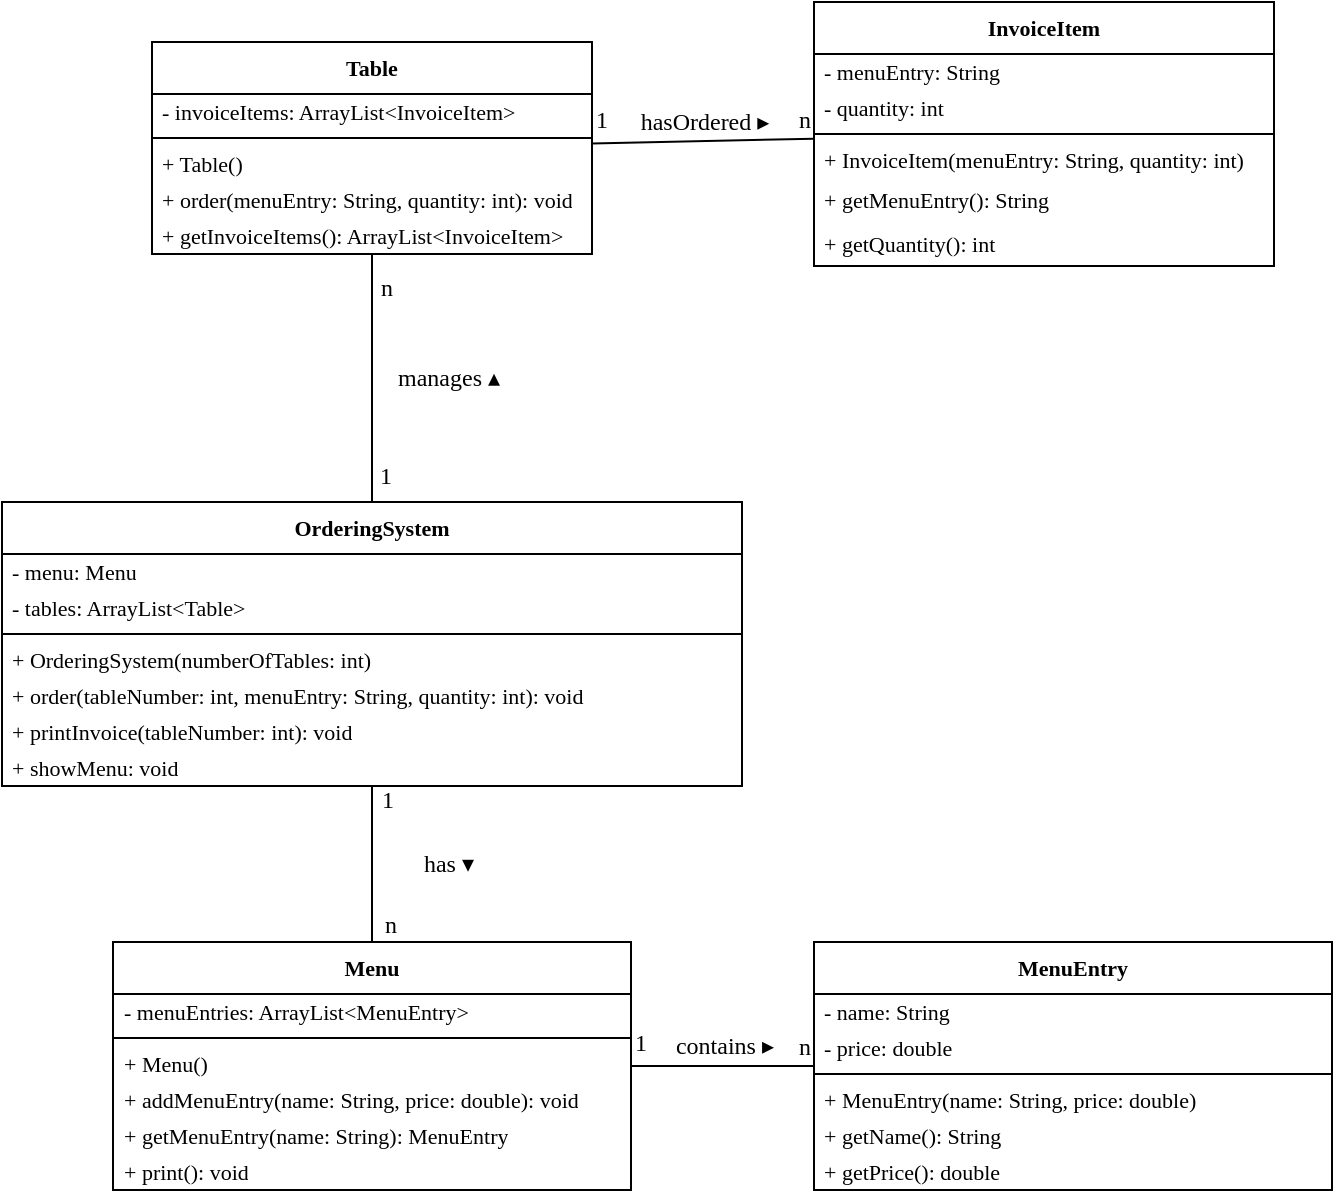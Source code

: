 <mxfile>
    <diagram id="Q8ZCVBfkGdzVq4fk389N" name="Page-1">
        <mxGraphModel dx="2107" dy="1814" grid="1" gridSize="10" guides="1" tooltips="1" connect="1" arrows="1" fold="1" page="1" pageScale="1" pageWidth="827" pageHeight="1169" math="1" shadow="0">
            <root>
                <mxCell id="0"/>
                <mxCell id="1" parent="0"/>
                <mxCell id="bW7pH12YYg1g4J87fSp4-93" value="Table" style="swimlane;fontStyle=1;align=center;verticalAlign=top;childLayout=stackLayout;horizontal=1;startSize=26;horizontalStack=0;resizeParent=1;resizeParentMax=0;resizeLast=0;collapsible=1;marginBottom=0;fontFamily=Alegreya Sans;fontSize=11;fontSource=https%3A%2F%2Ffonts.googleapis.com%2Fcss%3Ffamily%3DAlegreya%2BSans;" parent="1" vertex="1">
                    <mxGeometry x="229" y="50" width="220" height="106" as="geometry">
                        <mxRectangle x="850" y="510" width="80" height="30" as="alternateBounds"/>
                    </mxGeometry>
                </mxCell>
                <mxCell id="bW7pH12YYg1g4J87fSp4-94" value="- invoiceItems: ArrayList&amp;lt;InvoiceItem&amp;gt;" style="text;strokeColor=none;fillColor=none;align=left;verticalAlign=middle;spacingLeft=3;spacingRight=4;overflow=hidden;rotatable=0;points=[[0,0.5],[1,0.5]];portConstraint=eastwest;fontFamily=Alegreya;fontSize=11;fontStyle=0;html=1;imageWidth=24;imageHeight=24;comic=0;imageAspect=0;" parent="bW7pH12YYg1g4J87fSp4-93" vertex="1">
                    <mxGeometry y="26" width="220" height="18" as="geometry"/>
                </mxCell>
                <mxCell id="bW7pH12YYg1g4J87fSp4-96" value="" style="line;strokeWidth=1;fillColor=none;align=left;verticalAlign=middle;spacingTop=-1;spacingLeft=3;spacingRight=3;rotatable=0;labelPosition=right;points=[];portConstraint=eastwest;strokeColor=inherit;fontFamily=Alegreya;fontSize=11;" parent="bW7pH12YYg1g4J87fSp4-93" vertex="1">
                    <mxGeometry y="44" width="220" height="8" as="geometry"/>
                </mxCell>
                <mxCell id="bW7pH12YYg1g4J87fSp4-97" value="+ Table()" style="text;strokeColor=none;fillColor=none;align=left;verticalAlign=middle;spacingLeft=3;spacingRight=4;overflow=hidden;rotatable=0;points=[[0,0.5],[1,0.5]];portConstraint=eastwest;fontFamily=Alegreya;fontSize=11;fontStyle=0;html=1;imageWidth=24;imageHeight=24;comic=0;imageAspect=0;" parent="bW7pH12YYg1g4J87fSp4-93" vertex="1">
                    <mxGeometry y="52" width="220" height="18" as="geometry"/>
                </mxCell>
                <mxCell id="bW7pH12YYg1g4J87fSp4-98" value="+ order(menuEntry: String, quantity: int): void" style="text;strokeColor=none;fillColor=none;align=left;verticalAlign=middle;spacingLeft=3;spacingRight=4;overflow=hidden;rotatable=0;points=[[0,0.5],[1,0.5]];portConstraint=eastwest;fontFamily=Alegreya;fontSize=11;fontStyle=0;html=1;imageWidth=24;imageHeight=24;comic=0;imageAspect=0;" parent="bW7pH12YYg1g4J87fSp4-93" vertex="1">
                    <mxGeometry y="70" width="220" height="18" as="geometry"/>
                </mxCell>
                <mxCell id="bW7pH12YYg1g4J87fSp4-99" value="+ getInvoiceItems(): ArrayList&amp;lt;InvoiceItem&amp;gt;" style="text;strokeColor=none;fillColor=none;align=left;verticalAlign=middle;spacingLeft=3;spacingRight=4;overflow=hidden;rotatable=0;points=[[0,0.5],[1,0.5]];portConstraint=eastwest;fontFamily=Alegreya;fontSize=11;fontStyle=0;html=1;imageWidth=24;imageHeight=24;comic=0;imageAspect=0;" parent="bW7pH12YYg1g4J87fSp4-93" vertex="1">
                    <mxGeometry y="88" width="220" height="18" as="geometry"/>
                </mxCell>
                <mxCell id="bW7pH12YYg1g4J87fSp4-100" value="InvoiceItem" style="swimlane;fontStyle=1;align=center;verticalAlign=top;childLayout=stackLayout;horizontal=1;startSize=26;horizontalStack=0;resizeParent=1;resizeParentMax=0;resizeLast=0;collapsible=1;marginBottom=0;fontFamily=Alegreya Sans;fontSize=11;fontSource=https%3A%2F%2Ffonts.googleapis.com%2Fcss%3Ffamily%3DAlegreya%2BSans;" parent="1" vertex="1">
                    <mxGeometry x="560" y="30" width="230" height="132" as="geometry">
                        <mxRectangle x="850" y="510" width="80" height="30" as="alternateBounds"/>
                    </mxGeometry>
                </mxCell>
                <mxCell id="bW7pH12YYg1g4J87fSp4-101" value="- menuEntry: String" style="text;strokeColor=none;fillColor=none;align=left;verticalAlign=middle;spacingLeft=3;spacingRight=4;overflow=hidden;rotatable=0;points=[[0,0.5],[1,0.5]];portConstraint=eastwest;fontFamily=Alegreya;fontSize=11;fontStyle=0;html=1;imageWidth=24;imageHeight=24;comic=0;imageAspect=0;" parent="bW7pH12YYg1g4J87fSp4-100" vertex="1">
                    <mxGeometry y="26" width="230" height="18" as="geometry"/>
                </mxCell>
                <mxCell id="bW7pH12YYg1g4J87fSp4-102" value="- quantity: int" style="text;strokeColor=none;fillColor=none;align=left;verticalAlign=middle;spacingLeft=3;spacingRight=4;overflow=hidden;rotatable=0;points=[[0,0.5],[1,0.5]];portConstraint=eastwest;fontFamily=Alegreya;fontSize=11;fontStyle=0;html=1;imageWidth=24;imageHeight=24;comic=0;imageAspect=0;" parent="bW7pH12YYg1g4J87fSp4-100" vertex="1">
                    <mxGeometry y="44" width="230" height="18" as="geometry"/>
                </mxCell>
                <mxCell id="bW7pH12YYg1g4J87fSp4-103" value="" style="line;strokeWidth=1;fillColor=none;align=left;verticalAlign=middle;spacingTop=-1;spacingLeft=3;spacingRight=3;rotatable=0;labelPosition=right;points=[];portConstraint=eastwest;strokeColor=inherit;fontFamily=Alegreya;fontSize=11;" parent="bW7pH12YYg1g4J87fSp4-100" vertex="1">
                    <mxGeometry y="62" width="230" height="8" as="geometry"/>
                </mxCell>
                <mxCell id="bW7pH12YYg1g4J87fSp4-104" value="+ InvoiceItem(menuEntry: String, quantity: int)" style="text;strokeColor=none;fillColor=none;align=left;verticalAlign=middle;spacingLeft=3;spacingRight=4;overflow=hidden;rotatable=0;points=[[0,0.5],[1,0.5]];portConstraint=eastwest;fontFamily=Alegreya;fontSize=11;fontStyle=0;html=1;imageWidth=24;imageHeight=24;comic=0;imageAspect=0;" parent="bW7pH12YYg1g4J87fSp4-100" vertex="1">
                    <mxGeometry y="70" width="230" height="18" as="geometry"/>
                </mxCell>
                <mxCell id="bW7pH12YYg1g4J87fSp4-105" value="+ getMenuEntry(): String" style="text;strokeColor=none;fillColor=none;align=left;verticalAlign=middle;spacingLeft=3;spacingRight=4;overflow=hidden;rotatable=0;points=[[0,0.5],[1,0.5]];portConstraint=eastwest;fontFamily=Alegreya;fontSize=11;fontStyle=0;html=1;imageWidth=24;imageHeight=24;comic=0;imageAspect=0;" parent="bW7pH12YYg1g4J87fSp4-100" vertex="1">
                    <mxGeometry y="88" width="230" height="22" as="geometry"/>
                </mxCell>
                <mxCell id="bW7pH12YYg1g4J87fSp4-114" value="+ getQuantity(): int" style="text;strokeColor=none;fillColor=none;align=left;verticalAlign=middle;spacingLeft=3;spacingRight=4;overflow=hidden;rotatable=0;points=[[0,0.5],[1,0.5]];portConstraint=eastwest;fontFamily=Alegreya;fontSize=11;fontStyle=0;html=1;imageWidth=24;imageHeight=24;comic=0;imageAspect=0;" parent="bW7pH12YYg1g4J87fSp4-100" vertex="1">
                    <mxGeometry y="110" width="230" height="22" as="geometry"/>
                </mxCell>
                <mxCell id="bW7pH12YYg1g4J87fSp4-106" value="Menu" style="swimlane;fontStyle=1;align=center;verticalAlign=top;childLayout=stackLayout;horizontal=1;startSize=26;horizontalStack=0;resizeParent=1;resizeParentMax=0;resizeLast=0;collapsible=1;marginBottom=0;fontFamily=Alegreya Sans;fontSize=11;fontSource=https%3A%2F%2Ffonts.googleapis.com%2Fcss%3Ffamily%3DAlegreya%2BSans;" parent="1" vertex="1">
                    <mxGeometry x="209.5" y="500" width="259" height="124" as="geometry">
                        <mxRectangle x="850" y="510" width="80" height="30" as="alternateBounds"/>
                    </mxGeometry>
                </mxCell>
                <mxCell id="bW7pH12YYg1g4J87fSp4-107" value="- menuEntries: ArrayList&amp;lt;MenuEntry&amp;gt;" style="text;strokeColor=none;fillColor=none;align=left;verticalAlign=middle;spacingLeft=3;spacingRight=4;overflow=hidden;rotatable=0;points=[[0,0.5],[1,0.5]];portConstraint=eastwest;fontFamily=Alegreya;fontSize=11;fontStyle=0;html=1;imageWidth=24;imageHeight=24;comic=0;imageAspect=0;" parent="bW7pH12YYg1g4J87fSp4-106" vertex="1">
                    <mxGeometry y="26" width="259" height="18" as="geometry"/>
                </mxCell>
                <mxCell id="bW7pH12YYg1g4J87fSp4-109" value="" style="line;strokeWidth=1;fillColor=none;align=left;verticalAlign=middle;spacingTop=-1;spacingLeft=3;spacingRight=3;rotatable=0;labelPosition=right;points=[];portConstraint=eastwest;strokeColor=inherit;fontFamily=Alegreya;fontSize=11;" parent="bW7pH12YYg1g4J87fSp4-106" vertex="1">
                    <mxGeometry y="44" width="259" height="8" as="geometry"/>
                </mxCell>
                <mxCell id="bW7pH12YYg1g4J87fSp4-110" value="&lt;div&gt;&lt;span style=&quot;background-color: transparent; color: light-dark(rgb(0, 0, 0), rgb(255, 255, 255));&quot;&gt;+ Menu()&lt;/span&gt;&lt;/div&gt;" style="text;strokeColor=none;fillColor=none;align=left;verticalAlign=middle;spacingLeft=3;spacingRight=4;overflow=hidden;rotatable=0;points=[[0,0.5],[1,0.5]];portConstraint=eastwest;fontFamily=Alegreya;fontSize=11;fontStyle=0;html=1;imageWidth=24;imageHeight=24;comic=0;imageAspect=0;" parent="bW7pH12YYg1g4J87fSp4-106" vertex="1">
                    <mxGeometry y="52" width="259" height="18" as="geometry"/>
                </mxCell>
                <mxCell id="bW7pH12YYg1g4J87fSp4-111" value="+ addMenuEntry(name: String, price: double): void" style="text;strokeColor=none;fillColor=none;align=left;verticalAlign=middle;spacingLeft=3;spacingRight=4;overflow=hidden;rotatable=0;points=[[0,0.5],[1,0.5]];portConstraint=eastwest;fontFamily=Alegreya;fontSize=11;fontStyle=0;html=1;imageWidth=24;imageHeight=24;comic=0;imageAspect=0;" parent="bW7pH12YYg1g4J87fSp4-106" vertex="1">
                    <mxGeometry y="70" width="259" height="18" as="geometry"/>
                </mxCell>
                <mxCell id="bW7pH12YYg1g4J87fSp4-113" value="+ getMenuEntry(name: String): MenuEntry" style="text;strokeColor=none;fillColor=none;align=left;verticalAlign=middle;spacingLeft=3;spacingRight=4;overflow=hidden;rotatable=0;points=[[0,0.5],[1,0.5]];portConstraint=eastwest;fontFamily=Alegreya;fontSize=11;fontStyle=0;html=1;imageWidth=24;imageHeight=24;comic=0;imageAspect=0;" parent="bW7pH12YYg1g4J87fSp4-106" vertex="1">
                    <mxGeometry y="88" width="259" height="18" as="geometry"/>
                </mxCell>
                <mxCell id="70" value="+ print(): void" style="text;strokeColor=none;fillColor=none;align=left;verticalAlign=middle;spacingLeft=3;spacingRight=4;overflow=hidden;rotatable=0;points=[[0,0.5],[1,0.5]];portConstraint=eastwest;fontFamily=Alegreya;fontSize=11;fontStyle=0;html=1;imageWidth=24;imageHeight=24;comic=0;imageAspect=0;" vertex="1" parent="bW7pH12YYg1g4J87fSp4-106">
                    <mxGeometry y="106" width="259" height="18" as="geometry"/>
                </mxCell>
                <mxCell id="71" value="OrderingSystem" style="swimlane;fontStyle=1;align=center;verticalAlign=top;childLayout=stackLayout;horizontal=1;startSize=26;horizontalStack=0;resizeParent=1;resizeParentMax=0;resizeLast=0;collapsible=1;marginBottom=0;fontFamily=Alegreya Sans;fontSize=11;fontSource=https%3A%2F%2Ffonts.googleapis.com%2Fcss%3Ffamily%3DAlegreya%2BSans;" vertex="1" parent="1">
                    <mxGeometry x="154" y="280" width="370" height="142" as="geometry">
                        <mxRectangle x="850" y="510" width="80" height="30" as="alternateBounds"/>
                    </mxGeometry>
                </mxCell>
                <mxCell id="72" value="- menu: Menu" style="text;strokeColor=none;fillColor=none;align=left;verticalAlign=middle;spacingLeft=3;spacingRight=4;overflow=hidden;rotatable=0;points=[[0,0.5],[1,0.5]];portConstraint=eastwest;fontFamily=Alegreya;fontSize=11;fontStyle=0;html=1;imageWidth=24;imageHeight=24;comic=0;imageAspect=0;" vertex="1" parent="71">
                    <mxGeometry y="26" width="370" height="18" as="geometry"/>
                </mxCell>
                <mxCell id="79" value="- tables: ArrayList&amp;lt;Table&amp;gt;" style="text;strokeColor=none;fillColor=none;align=left;verticalAlign=middle;spacingLeft=3;spacingRight=4;overflow=hidden;rotatable=0;points=[[0,0.5],[1,0.5]];portConstraint=eastwest;fontFamily=Alegreya;fontSize=11;fontStyle=0;html=1;imageWidth=24;imageHeight=24;comic=0;imageAspect=0;" vertex="1" parent="71">
                    <mxGeometry y="44" width="370" height="18" as="geometry"/>
                </mxCell>
                <mxCell id="73" value="" style="line;strokeWidth=1;fillColor=none;align=left;verticalAlign=middle;spacingTop=-1;spacingLeft=3;spacingRight=3;rotatable=0;labelPosition=right;points=[];portConstraint=eastwest;strokeColor=inherit;fontFamily=Alegreya;fontSize=11;" vertex="1" parent="71">
                    <mxGeometry y="62" width="370" height="8" as="geometry"/>
                </mxCell>
                <mxCell id="74" value="&lt;div&gt;&lt;span style=&quot;background-color: transparent; color: light-dark(rgb(0, 0, 0), rgb(255, 255, 255));&quot;&gt;+ OrderingSystem(numberOfTables: int)&lt;/span&gt;&lt;/div&gt;" style="text;strokeColor=none;fillColor=none;align=left;verticalAlign=middle;spacingLeft=3;spacingRight=4;overflow=hidden;rotatable=0;points=[[0,0.5],[1,0.5]];portConstraint=eastwest;fontFamily=Alegreya;fontSize=11;fontStyle=0;html=1;imageWidth=24;imageHeight=24;comic=0;imageAspect=0;" vertex="1" parent="71">
                    <mxGeometry y="70" width="370" height="18" as="geometry"/>
                </mxCell>
                <mxCell id="75" value="+ order(tableNumber: int, menuEntry: String, quantity: int): void" style="text;strokeColor=none;fillColor=none;align=left;verticalAlign=middle;spacingLeft=3;spacingRight=4;overflow=hidden;rotatable=0;points=[[0,0.5],[1,0.5]];portConstraint=eastwest;fontFamily=Alegreya;fontSize=11;fontStyle=0;html=1;imageWidth=24;imageHeight=24;comic=0;imageAspect=0;" vertex="1" parent="71">
                    <mxGeometry y="88" width="370" height="18" as="geometry"/>
                </mxCell>
                <mxCell id="76" value="+ printInvoice(tableNumber: int): void" style="text;strokeColor=none;fillColor=none;align=left;verticalAlign=middle;spacingLeft=3;spacingRight=4;overflow=hidden;rotatable=0;points=[[0,0.5],[1,0.5]];portConstraint=eastwest;fontFamily=Alegreya;fontSize=11;fontStyle=0;html=1;imageWidth=24;imageHeight=24;comic=0;imageAspect=0;" vertex="1" parent="71">
                    <mxGeometry y="106" width="370" height="18" as="geometry"/>
                </mxCell>
                <mxCell id="87" value="+ showMenu: void" style="text;strokeColor=none;fillColor=none;align=left;verticalAlign=middle;spacingLeft=3;spacingRight=4;overflow=hidden;rotatable=0;points=[[0,0.5],[1,0.5]];portConstraint=eastwest;fontFamily=Alegreya;fontSize=11;fontStyle=0;html=1;imageWidth=24;imageHeight=24;comic=0;imageAspect=0;" vertex="1" parent="71">
                    <mxGeometry y="124" width="370" height="18" as="geometry"/>
                </mxCell>
                <mxCell id="80" value="MenuEntry" style="swimlane;fontStyle=1;align=center;verticalAlign=top;childLayout=stackLayout;horizontal=1;startSize=26;horizontalStack=0;resizeParent=1;resizeParentMax=0;resizeLast=0;collapsible=1;marginBottom=0;fontFamily=Alegreya Sans;fontSize=11;fontSource=https%3A%2F%2Ffonts.googleapis.com%2Fcss%3Ffamily%3DAlegreya%2BSans;" vertex="1" parent="1">
                    <mxGeometry x="560" y="500" width="259" height="124" as="geometry">
                        <mxRectangle x="850" y="510" width="80" height="30" as="alternateBounds"/>
                    </mxGeometry>
                </mxCell>
                <mxCell id="81" value="- name: String" style="text;strokeColor=none;fillColor=none;align=left;verticalAlign=middle;spacingLeft=3;spacingRight=4;overflow=hidden;rotatable=0;points=[[0,0.5],[1,0.5]];portConstraint=eastwest;fontFamily=Alegreya;fontSize=11;fontStyle=0;html=1;imageWidth=24;imageHeight=24;comic=0;imageAspect=0;" vertex="1" parent="80">
                    <mxGeometry y="26" width="259" height="18" as="geometry"/>
                </mxCell>
                <mxCell id="82" value="- price: double" style="text;strokeColor=none;fillColor=none;align=left;verticalAlign=middle;spacingLeft=3;spacingRight=4;overflow=hidden;rotatable=0;points=[[0,0.5],[1,0.5]];portConstraint=eastwest;fontFamily=Alegreya;fontSize=11;fontStyle=0;html=1;imageWidth=24;imageHeight=24;comic=0;imageAspect=0;" vertex="1" parent="80">
                    <mxGeometry y="44" width="259" height="18" as="geometry"/>
                </mxCell>
                <mxCell id="83" value="" style="line;strokeWidth=1;fillColor=none;align=left;verticalAlign=middle;spacingTop=-1;spacingLeft=3;spacingRight=3;rotatable=0;labelPosition=right;points=[];portConstraint=eastwest;strokeColor=inherit;fontFamily=Alegreya;fontSize=11;" vertex="1" parent="80">
                    <mxGeometry y="62" width="259" height="8" as="geometry"/>
                </mxCell>
                <mxCell id="84" value="&lt;div&gt;&lt;span style=&quot;background-color: transparent; color: light-dark(rgb(0, 0, 0), rgb(255, 255, 255));&quot;&gt;+ MenuEntry(name: String, price: double)&lt;/span&gt;&lt;/div&gt;" style="text;strokeColor=none;fillColor=none;align=left;verticalAlign=middle;spacingLeft=3;spacingRight=4;overflow=hidden;rotatable=0;points=[[0,0.5],[1,0.5]];portConstraint=eastwest;fontFamily=Alegreya;fontSize=11;fontStyle=0;html=1;imageWidth=24;imageHeight=24;comic=0;imageAspect=0;" vertex="1" parent="80">
                    <mxGeometry y="70" width="259" height="18" as="geometry"/>
                </mxCell>
                <mxCell id="85" value="+ getName(): String" style="text;strokeColor=none;fillColor=none;align=left;verticalAlign=middle;spacingLeft=3;spacingRight=4;overflow=hidden;rotatable=0;points=[[0,0.5],[1,0.5]];portConstraint=eastwest;fontFamily=Alegreya;fontSize=11;fontStyle=0;html=1;imageWidth=24;imageHeight=24;comic=0;imageAspect=0;" vertex="1" parent="80">
                    <mxGeometry y="88" width="259" height="18" as="geometry"/>
                </mxCell>
                <mxCell id="86" value="+ getPrice(): double" style="text;strokeColor=none;fillColor=none;align=left;verticalAlign=middle;spacingLeft=3;spacingRight=4;overflow=hidden;rotatable=0;points=[[0,0.5],[1,0.5]];portConstraint=eastwest;fontFamily=Alegreya;fontSize=11;fontStyle=0;html=1;imageWidth=24;imageHeight=24;comic=0;imageAspect=0;" vertex="1" parent="80">
                    <mxGeometry y="106" width="259" height="18" as="geometry"/>
                </mxCell>
                <mxCell id="88" value="" style="endArrow=none;shadow=0;strokeWidth=1;rounded=0;endFill=0;elbow=vertical;" edge="1" parent="1" source="bW7pH12YYg1g4J87fSp4-93" target="bW7pH12YYg1g4J87fSp4-100">
                    <mxGeometry x="0.5" y="41" relative="1" as="geometry">
                        <mxPoint x="470" y="210" as="sourcePoint"/>
                        <mxPoint x="670" y="210" as="targetPoint"/>
                        <mxPoint x="-40" y="32" as="offset"/>
                    </mxGeometry>
                </mxCell>
                <mxCell id="89" value="1" style="resizable=0;align=left;verticalAlign=bottom;labelBackgroundColor=none;fontSize=12;fontFamily=Alegreya;spacingBottom=2;" connectable="0" vertex="1" parent="88">
                    <mxGeometry x="-1" relative="1" as="geometry">
                        <mxPoint y="-1" as="offset"/>
                    </mxGeometry>
                </mxCell>
                <mxCell id="90" value="n" style="resizable=0;align=right;verticalAlign=bottom;labelBackgroundColor=none;fontSize=12;fontFamily=Alegreya;spacingBottom=2;" connectable="0" vertex="1" parent="88">
                    <mxGeometry x="1" relative="1" as="geometry">
                        <mxPoint y="1" as="offset"/>
                    </mxGeometry>
                </mxCell>
                <mxCell id="91" value="hasOrdered&amp;nbsp;&lt;span style=&quot;text-align: left;&quot;&gt;▸&lt;/span&gt;" style="text;html=1;resizable=0;points=[];;align=center;verticalAlign=middle;labelBackgroundColor=none;rounded=0;shadow=0;strokeWidth=1;fontSize=12;fontFamily=Alegreya;" vertex="1" connectable="0" parent="88">
                    <mxGeometry relative="1" as="geometry">
                        <mxPoint y="-10" as="offset"/>
                    </mxGeometry>
                </mxCell>
                <mxCell id="92" value="" style="endArrow=none;shadow=0;strokeWidth=1;rounded=0;endFill=0;elbow=vertical;" edge="1" parent="1" source="bW7pH12YYg1g4J87fSp4-106" target="80">
                    <mxGeometry x="0.5" y="41" relative="1" as="geometry">
                        <mxPoint x="400" y="484.66" as="sourcePoint"/>
                        <mxPoint x="600" y="484.66" as="targetPoint"/>
                        <mxPoint x="-40" y="32" as="offset"/>
                    </mxGeometry>
                </mxCell>
                <mxCell id="93" value="1" style="resizable=0;align=left;verticalAlign=bottom;labelBackgroundColor=none;fontSize=12;fontFamily=Alegreya;spacingBottom=2;" connectable="0" vertex="1" parent="92">
                    <mxGeometry x="-1" relative="1" as="geometry">
                        <mxPoint y="-1" as="offset"/>
                    </mxGeometry>
                </mxCell>
                <mxCell id="94" value="n" style="resizable=0;align=right;verticalAlign=bottom;labelBackgroundColor=none;fontSize=12;fontFamily=Alegreya;spacingBottom=2;" connectable="0" vertex="1" parent="92">
                    <mxGeometry x="1" relative="1" as="geometry">
                        <mxPoint y="1" as="offset"/>
                    </mxGeometry>
                </mxCell>
                <mxCell id="95" value="contains&amp;nbsp;&lt;span style=&quot;text-align: left;&quot;&gt;▸&lt;/span&gt;" style="text;html=1;resizable=0;points=[];;align=center;verticalAlign=middle;labelBackgroundColor=none;rounded=0;shadow=0;strokeWidth=1;fontSize=12;fontFamily=Alegreya;" vertex="1" connectable="0" parent="92">
                    <mxGeometry relative="1" as="geometry">
                        <mxPoint y="-10" as="offset"/>
                    </mxGeometry>
                </mxCell>
                <mxCell id="96" value="" style="endArrow=none;shadow=0;strokeWidth=1;rounded=0;endFill=0;elbow=vertical;" edge="1" parent="1" source="71" target="bW7pH12YYg1g4J87fSp4-93">
                    <mxGeometry x="0.5" y="41" relative="1" as="geometry">
                        <mxPoint x="480" y="250" as="sourcePoint"/>
                        <mxPoint x="480" y="180" as="targetPoint"/>
                        <mxPoint x="-40" y="32" as="offset"/>
                    </mxGeometry>
                </mxCell>
                <mxCell id="97" value="1" style="resizable=0;align=left;verticalAlign=bottom;labelBackgroundColor=none;fontSize=12;fontFamily=Alegreya;spacingBottom=2;" connectable="0" vertex="1" parent="96">
                    <mxGeometry x="-0.7" relative="1" as="geometry">
                        <mxPoint x="2" y="16" as="offset"/>
                    </mxGeometry>
                </mxCell>
                <mxCell id="98" value="n" style="resizable=0;align=right;verticalAlign=bottom;labelBackgroundColor=none;fontSize=12;fontFamily=Alegreya;spacingBottom=2;" connectable="0" vertex="1" parent="96">
                    <mxGeometry x="0.7" relative="1" as="geometry">
                        <mxPoint x="12" y="9" as="offset"/>
                    </mxGeometry>
                </mxCell>
                <mxCell id="99" value="manages&amp;nbsp;&lt;span style=&quot;text-align: left;&quot;&gt;▴&lt;/span&gt;" style="text;html=1;resizable=0;points=[];;align=center;verticalAlign=middle;labelBackgroundColor=none;rounded=0;shadow=0;strokeWidth=1;fontSize=12;fontFamily=Alegreya;" vertex="1" connectable="0" parent="96">
                    <mxGeometry relative="1" as="geometry">
                        <mxPoint x="38" as="offset"/>
                    </mxGeometry>
                </mxCell>
                <mxCell id="100" value="" style="endArrow=none;shadow=0;strokeWidth=1;rounded=0;endFill=0;elbow=vertical;" edge="1" parent="1" source="71" target="bW7pH12YYg1g4J87fSp4-106">
                    <mxGeometry x="0.5" y="41" relative="1" as="geometry">
                        <mxPoint x="270" y="637" as="sourcePoint"/>
                        <mxPoint x="270" y="708" as="targetPoint"/>
                        <mxPoint x="-40" y="32" as="offset"/>
                    </mxGeometry>
                </mxCell>
                <mxCell id="101" value="1" style="resizable=0;align=left;verticalAlign=bottom;labelBackgroundColor=none;fontSize=12;fontFamily=Alegreya;spacingBottom=2;" connectable="0" vertex="1" parent="100">
                    <mxGeometry x="-0.7" relative="1" as="geometry">
                        <mxPoint x="3" y="6" as="offset"/>
                    </mxGeometry>
                </mxCell>
                <mxCell id="102" value="n" style="resizable=0;align=right;verticalAlign=bottom;labelBackgroundColor=none;fontSize=12;fontFamily=Alegreya;spacingBottom=2;" connectable="0" vertex="1" parent="100">
                    <mxGeometry relative="1" as="geometry">
                        <mxPoint x="14" y="41" as="offset"/>
                    </mxGeometry>
                </mxCell>
                <mxCell id="103" value="has&amp;nbsp;&lt;span style=&quot;text-align: left;&quot;&gt;▾&lt;/span&gt;" style="text;html=1;resizable=0;points=[];;align=center;verticalAlign=middle;labelBackgroundColor=none;rounded=0;shadow=0;strokeWidth=1;fontSize=12;fontFamily=Alegreya;" vertex="1" connectable="0" parent="100">
                    <mxGeometry relative="1" as="geometry">
                        <mxPoint x="38" as="offset"/>
                    </mxGeometry>
                </mxCell>
            </root>
        </mxGraphModel>
    </diagram>
</mxfile>
